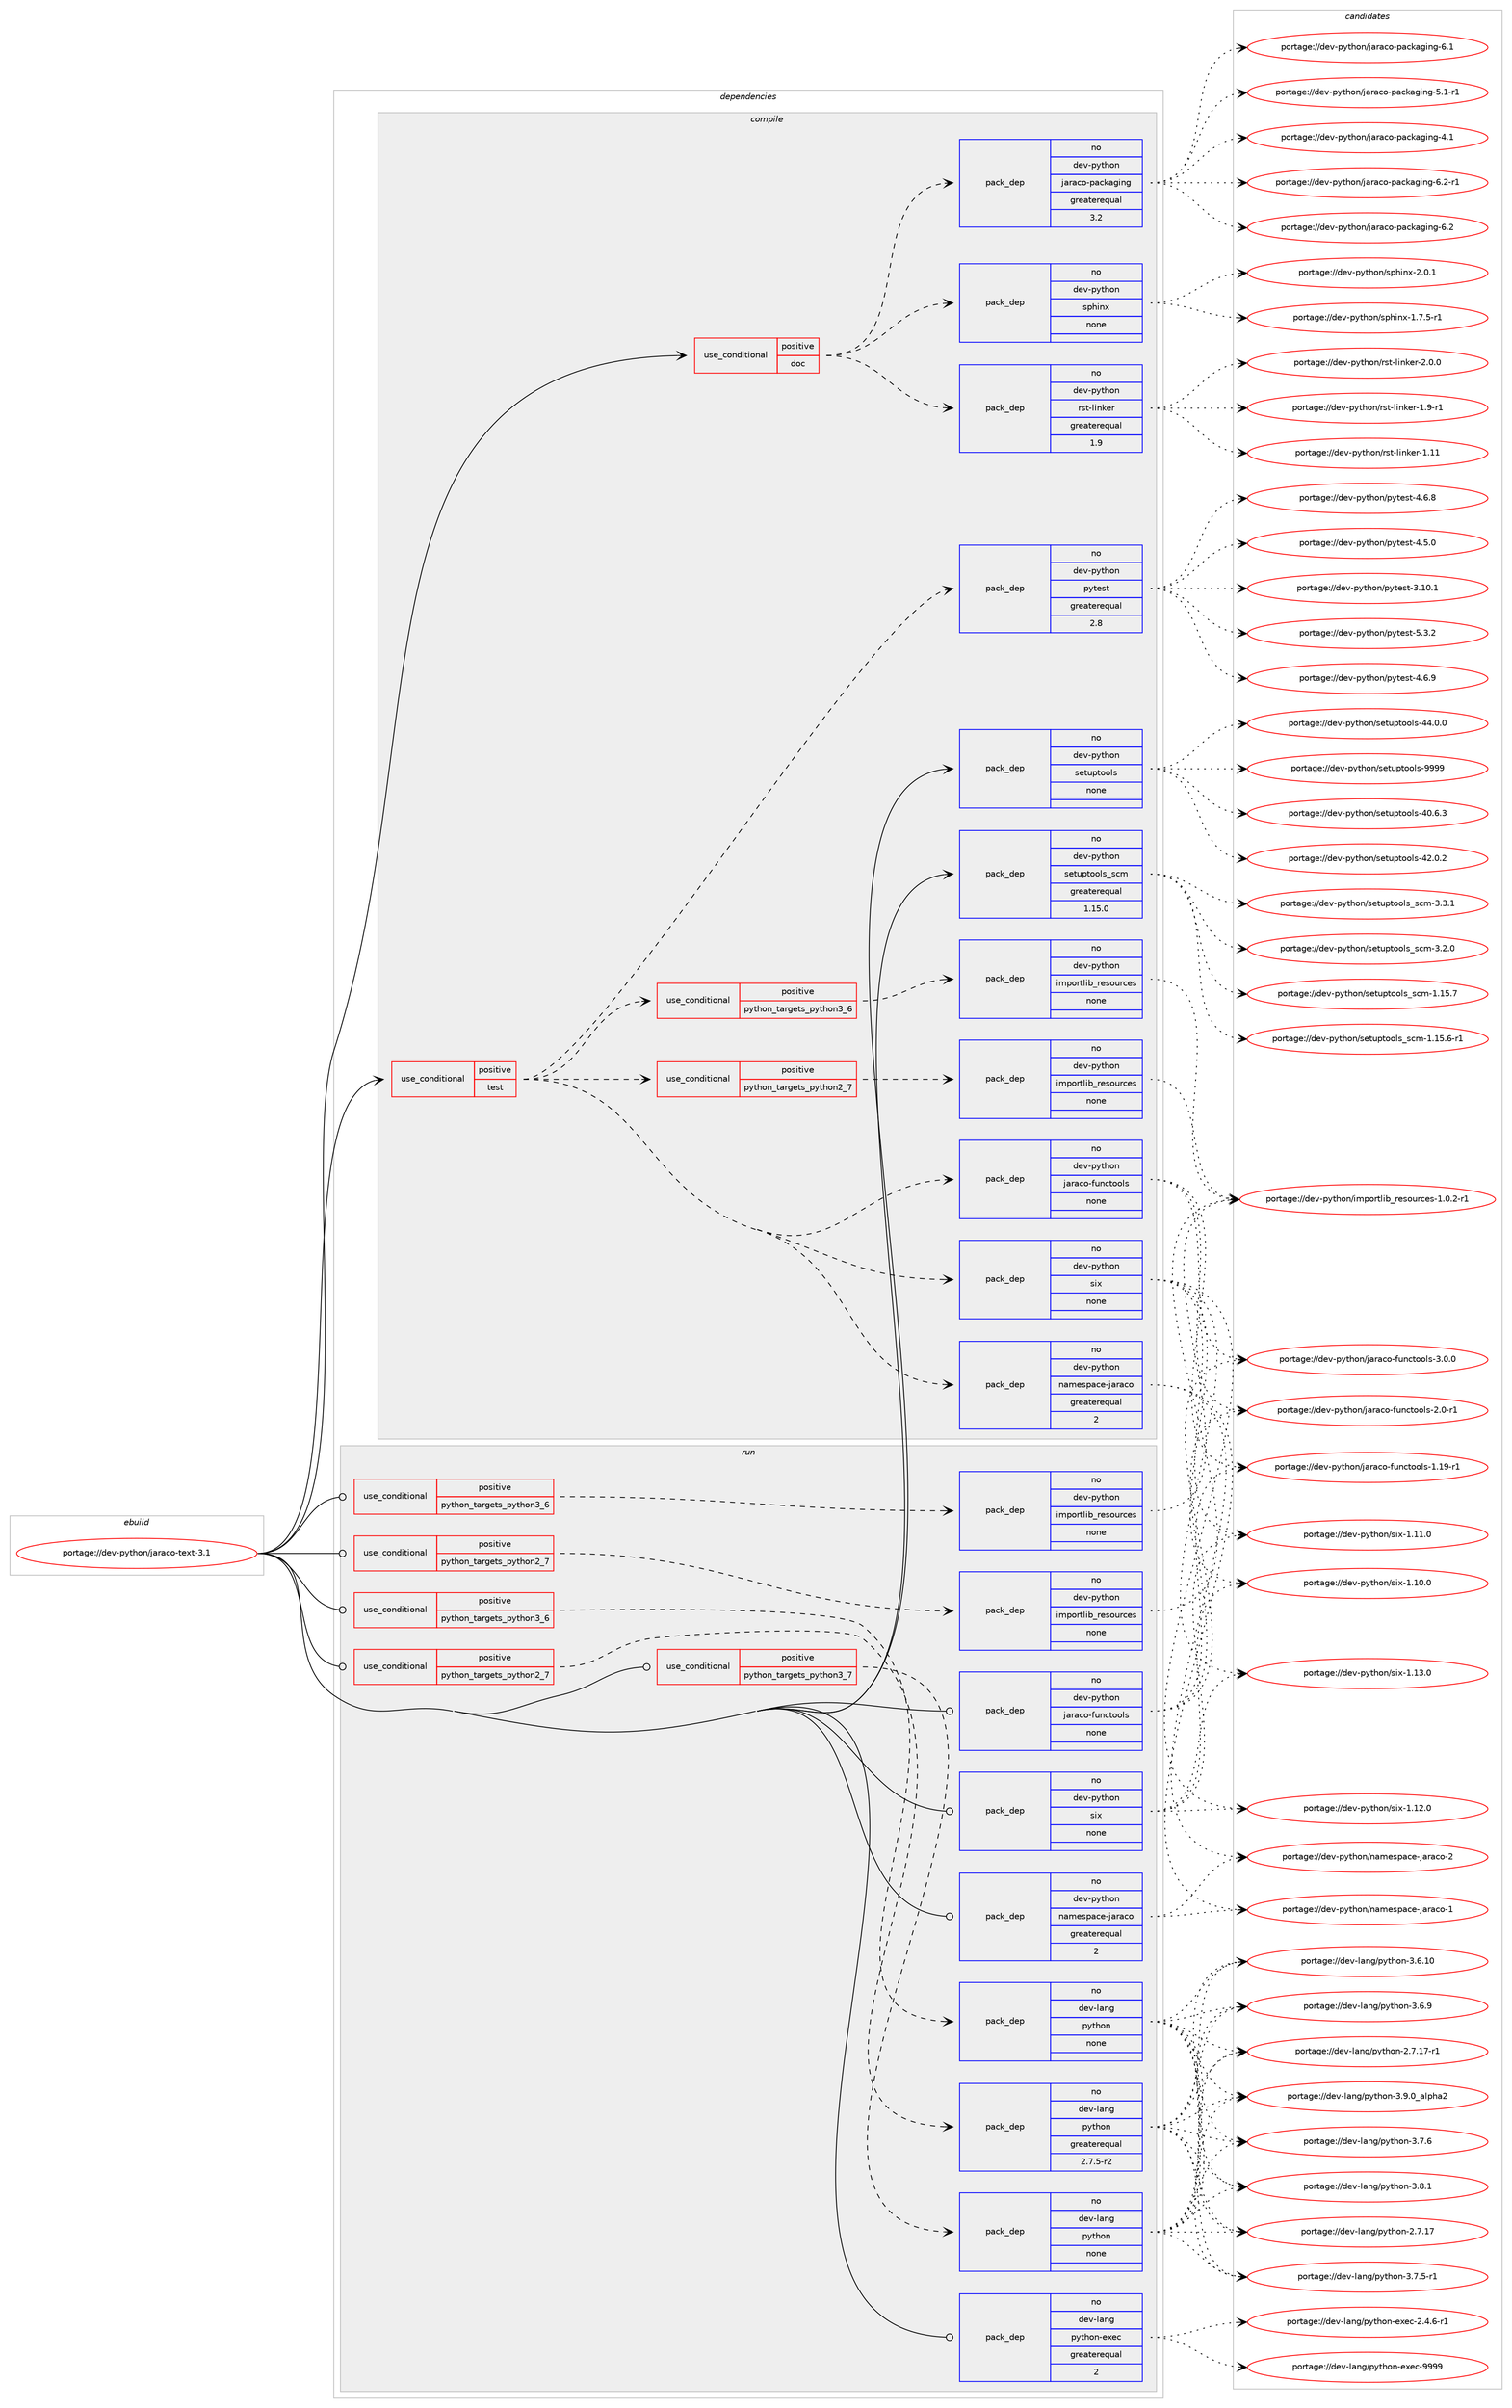 digraph prolog {

# *************
# Graph options
# *************

newrank=true;
concentrate=true;
compound=true;
graph [rankdir=LR,fontname=Helvetica,fontsize=10,ranksep=1.5];#, ranksep=2.5, nodesep=0.2];
edge  [arrowhead=vee];
node  [fontname=Helvetica,fontsize=10];

# **********
# The ebuild
# **********

subgraph cluster_leftcol {
color=gray;
rank=same;
label=<<i>ebuild</i>>;
id [label="portage://dev-python/jaraco-text-3.1", color=red, width=4, href="../dev-python/jaraco-text-3.1.svg"];
}

# ****************
# The dependencies
# ****************

subgraph cluster_midcol {
color=gray;
label=<<i>dependencies</i>>;
subgraph cluster_compile {
fillcolor="#eeeeee";
style=filled;
label=<<i>compile</i>>;
subgraph cond114119 {
dependency454374 [label=<<TABLE BORDER="0" CELLBORDER="1" CELLSPACING="0" CELLPADDING="4"><TR><TD ROWSPAN="3" CELLPADDING="10">use_conditional</TD></TR><TR><TD>positive</TD></TR><TR><TD>doc</TD></TR></TABLE>>, shape=none, color=red];
subgraph pack335272 {
dependency454375 [label=<<TABLE BORDER="0" CELLBORDER="1" CELLSPACING="0" CELLPADDING="4" WIDTH="220"><TR><TD ROWSPAN="6" CELLPADDING="30">pack_dep</TD></TR><TR><TD WIDTH="110">no</TD></TR><TR><TD>dev-python</TD></TR><TR><TD>jaraco-packaging</TD></TR><TR><TD>greaterequal</TD></TR><TR><TD>3.2</TD></TR></TABLE>>, shape=none, color=blue];
}
dependency454374:e -> dependency454375:w [weight=20,style="dashed",arrowhead="vee"];
subgraph pack335273 {
dependency454376 [label=<<TABLE BORDER="0" CELLBORDER="1" CELLSPACING="0" CELLPADDING="4" WIDTH="220"><TR><TD ROWSPAN="6" CELLPADDING="30">pack_dep</TD></TR><TR><TD WIDTH="110">no</TD></TR><TR><TD>dev-python</TD></TR><TR><TD>rst-linker</TD></TR><TR><TD>greaterequal</TD></TR><TR><TD>1.9</TD></TR></TABLE>>, shape=none, color=blue];
}
dependency454374:e -> dependency454376:w [weight=20,style="dashed",arrowhead="vee"];
subgraph pack335274 {
dependency454377 [label=<<TABLE BORDER="0" CELLBORDER="1" CELLSPACING="0" CELLPADDING="4" WIDTH="220"><TR><TD ROWSPAN="6" CELLPADDING="30">pack_dep</TD></TR><TR><TD WIDTH="110">no</TD></TR><TR><TD>dev-python</TD></TR><TR><TD>sphinx</TD></TR><TR><TD>none</TD></TR><TR><TD></TD></TR></TABLE>>, shape=none, color=blue];
}
dependency454374:e -> dependency454377:w [weight=20,style="dashed",arrowhead="vee"];
}
id:e -> dependency454374:w [weight=20,style="solid",arrowhead="vee"];
subgraph cond114120 {
dependency454378 [label=<<TABLE BORDER="0" CELLBORDER="1" CELLSPACING="0" CELLPADDING="4"><TR><TD ROWSPAN="3" CELLPADDING="10">use_conditional</TD></TR><TR><TD>positive</TD></TR><TR><TD>test</TD></TR></TABLE>>, shape=none, color=red];
subgraph pack335275 {
dependency454379 [label=<<TABLE BORDER="0" CELLBORDER="1" CELLSPACING="0" CELLPADDING="4" WIDTH="220"><TR><TD ROWSPAN="6" CELLPADDING="30">pack_dep</TD></TR><TR><TD WIDTH="110">no</TD></TR><TR><TD>dev-python</TD></TR><TR><TD>jaraco-functools</TD></TR><TR><TD>none</TD></TR><TR><TD></TD></TR></TABLE>>, shape=none, color=blue];
}
dependency454378:e -> dependency454379:w [weight=20,style="dashed",arrowhead="vee"];
subgraph pack335276 {
dependency454380 [label=<<TABLE BORDER="0" CELLBORDER="1" CELLSPACING="0" CELLPADDING="4" WIDTH="220"><TR><TD ROWSPAN="6" CELLPADDING="30">pack_dep</TD></TR><TR><TD WIDTH="110">no</TD></TR><TR><TD>dev-python</TD></TR><TR><TD>six</TD></TR><TR><TD>none</TD></TR><TR><TD></TD></TR></TABLE>>, shape=none, color=blue];
}
dependency454378:e -> dependency454380:w [weight=20,style="dashed",arrowhead="vee"];
subgraph pack335277 {
dependency454381 [label=<<TABLE BORDER="0" CELLBORDER="1" CELLSPACING="0" CELLPADDING="4" WIDTH="220"><TR><TD ROWSPAN="6" CELLPADDING="30">pack_dep</TD></TR><TR><TD WIDTH="110">no</TD></TR><TR><TD>dev-python</TD></TR><TR><TD>namespace-jaraco</TD></TR><TR><TD>greaterequal</TD></TR><TR><TD>2</TD></TR></TABLE>>, shape=none, color=blue];
}
dependency454378:e -> dependency454381:w [weight=20,style="dashed",arrowhead="vee"];
subgraph cond114121 {
dependency454382 [label=<<TABLE BORDER="0" CELLBORDER="1" CELLSPACING="0" CELLPADDING="4"><TR><TD ROWSPAN="3" CELLPADDING="10">use_conditional</TD></TR><TR><TD>positive</TD></TR><TR><TD>python_targets_python2_7</TD></TR></TABLE>>, shape=none, color=red];
subgraph pack335278 {
dependency454383 [label=<<TABLE BORDER="0" CELLBORDER="1" CELLSPACING="0" CELLPADDING="4" WIDTH="220"><TR><TD ROWSPAN="6" CELLPADDING="30">pack_dep</TD></TR><TR><TD WIDTH="110">no</TD></TR><TR><TD>dev-python</TD></TR><TR><TD>importlib_resources</TD></TR><TR><TD>none</TD></TR><TR><TD></TD></TR></TABLE>>, shape=none, color=blue];
}
dependency454382:e -> dependency454383:w [weight=20,style="dashed",arrowhead="vee"];
}
dependency454378:e -> dependency454382:w [weight=20,style="dashed",arrowhead="vee"];
subgraph cond114122 {
dependency454384 [label=<<TABLE BORDER="0" CELLBORDER="1" CELLSPACING="0" CELLPADDING="4"><TR><TD ROWSPAN="3" CELLPADDING="10">use_conditional</TD></TR><TR><TD>positive</TD></TR><TR><TD>python_targets_python3_6</TD></TR></TABLE>>, shape=none, color=red];
subgraph pack335279 {
dependency454385 [label=<<TABLE BORDER="0" CELLBORDER="1" CELLSPACING="0" CELLPADDING="4" WIDTH="220"><TR><TD ROWSPAN="6" CELLPADDING="30">pack_dep</TD></TR><TR><TD WIDTH="110">no</TD></TR><TR><TD>dev-python</TD></TR><TR><TD>importlib_resources</TD></TR><TR><TD>none</TD></TR><TR><TD></TD></TR></TABLE>>, shape=none, color=blue];
}
dependency454384:e -> dependency454385:w [weight=20,style="dashed",arrowhead="vee"];
}
dependency454378:e -> dependency454384:w [weight=20,style="dashed",arrowhead="vee"];
subgraph pack335280 {
dependency454386 [label=<<TABLE BORDER="0" CELLBORDER="1" CELLSPACING="0" CELLPADDING="4" WIDTH="220"><TR><TD ROWSPAN="6" CELLPADDING="30">pack_dep</TD></TR><TR><TD WIDTH="110">no</TD></TR><TR><TD>dev-python</TD></TR><TR><TD>pytest</TD></TR><TR><TD>greaterequal</TD></TR><TR><TD>2.8</TD></TR></TABLE>>, shape=none, color=blue];
}
dependency454378:e -> dependency454386:w [weight=20,style="dashed",arrowhead="vee"];
}
id:e -> dependency454378:w [weight=20,style="solid",arrowhead="vee"];
subgraph pack335281 {
dependency454387 [label=<<TABLE BORDER="0" CELLBORDER="1" CELLSPACING="0" CELLPADDING="4" WIDTH="220"><TR><TD ROWSPAN="6" CELLPADDING="30">pack_dep</TD></TR><TR><TD WIDTH="110">no</TD></TR><TR><TD>dev-python</TD></TR><TR><TD>setuptools</TD></TR><TR><TD>none</TD></TR><TR><TD></TD></TR></TABLE>>, shape=none, color=blue];
}
id:e -> dependency454387:w [weight=20,style="solid",arrowhead="vee"];
subgraph pack335282 {
dependency454388 [label=<<TABLE BORDER="0" CELLBORDER="1" CELLSPACING="0" CELLPADDING="4" WIDTH="220"><TR><TD ROWSPAN="6" CELLPADDING="30">pack_dep</TD></TR><TR><TD WIDTH="110">no</TD></TR><TR><TD>dev-python</TD></TR><TR><TD>setuptools_scm</TD></TR><TR><TD>greaterequal</TD></TR><TR><TD>1.15.0</TD></TR></TABLE>>, shape=none, color=blue];
}
id:e -> dependency454388:w [weight=20,style="solid",arrowhead="vee"];
}
subgraph cluster_compileandrun {
fillcolor="#eeeeee";
style=filled;
label=<<i>compile and run</i>>;
}
subgraph cluster_run {
fillcolor="#eeeeee";
style=filled;
label=<<i>run</i>>;
subgraph cond114123 {
dependency454389 [label=<<TABLE BORDER="0" CELLBORDER="1" CELLSPACING="0" CELLPADDING="4"><TR><TD ROWSPAN="3" CELLPADDING="10">use_conditional</TD></TR><TR><TD>positive</TD></TR><TR><TD>python_targets_python2_7</TD></TR></TABLE>>, shape=none, color=red];
subgraph pack335283 {
dependency454390 [label=<<TABLE BORDER="0" CELLBORDER="1" CELLSPACING="0" CELLPADDING="4" WIDTH="220"><TR><TD ROWSPAN="6" CELLPADDING="30">pack_dep</TD></TR><TR><TD WIDTH="110">no</TD></TR><TR><TD>dev-lang</TD></TR><TR><TD>python</TD></TR><TR><TD>greaterequal</TD></TR><TR><TD>2.7.5-r2</TD></TR></TABLE>>, shape=none, color=blue];
}
dependency454389:e -> dependency454390:w [weight=20,style="dashed",arrowhead="vee"];
}
id:e -> dependency454389:w [weight=20,style="solid",arrowhead="odot"];
subgraph cond114124 {
dependency454391 [label=<<TABLE BORDER="0" CELLBORDER="1" CELLSPACING="0" CELLPADDING="4"><TR><TD ROWSPAN="3" CELLPADDING="10">use_conditional</TD></TR><TR><TD>positive</TD></TR><TR><TD>python_targets_python2_7</TD></TR></TABLE>>, shape=none, color=red];
subgraph pack335284 {
dependency454392 [label=<<TABLE BORDER="0" CELLBORDER="1" CELLSPACING="0" CELLPADDING="4" WIDTH="220"><TR><TD ROWSPAN="6" CELLPADDING="30">pack_dep</TD></TR><TR><TD WIDTH="110">no</TD></TR><TR><TD>dev-python</TD></TR><TR><TD>importlib_resources</TD></TR><TR><TD>none</TD></TR><TR><TD></TD></TR></TABLE>>, shape=none, color=blue];
}
dependency454391:e -> dependency454392:w [weight=20,style="dashed",arrowhead="vee"];
}
id:e -> dependency454391:w [weight=20,style="solid",arrowhead="odot"];
subgraph cond114125 {
dependency454393 [label=<<TABLE BORDER="0" CELLBORDER="1" CELLSPACING="0" CELLPADDING="4"><TR><TD ROWSPAN="3" CELLPADDING="10">use_conditional</TD></TR><TR><TD>positive</TD></TR><TR><TD>python_targets_python3_6</TD></TR></TABLE>>, shape=none, color=red];
subgraph pack335285 {
dependency454394 [label=<<TABLE BORDER="0" CELLBORDER="1" CELLSPACING="0" CELLPADDING="4" WIDTH="220"><TR><TD ROWSPAN="6" CELLPADDING="30">pack_dep</TD></TR><TR><TD WIDTH="110">no</TD></TR><TR><TD>dev-lang</TD></TR><TR><TD>python</TD></TR><TR><TD>none</TD></TR><TR><TD></TD></TR></TABLE>>, shape=none, color=blue];
}
dependency454393:e -> dependency454394:w [weight=20,style="dashed",arrowhead="vee"];
}
id:e -> dependency454393:w [weight=20,style="solid",arrowhead="odot"];
subgraph cond114126 {
dependency454395 [label=<<TABLE BORDER="0" CELLBORDER="1" CELLSPACING="0" CELLPADDING="4"><TR><TD ROWSPAN="3" CELLPADDING="10">use_conditional</TD></TR><TR><TD>positive</TD></TR><TR><TD>python_targets_python3_6</TD></TR></TABLE>>, shape=none, color=red];
subgraph pack335286 {
dependency454396 [label=<<TABLE BORDER="0" CELLBORDER="1" CELLSPACING="0" CELLPADDING="4" WIDTH="220"><TR><TD ROWSPAN="6" CELLPADDING="30">pack_dep</TD></TR><TR><TD WIDTH="110">no</TD></TR><TR><TD>dev-python</TD></TR><TR><TD>importlib_resources</TD></TR><TR><TD>none</TD></TR><TR><TD></TD></TR></TABLE>>, shape=none, color=blue];
}
dependency454395:e -> dependency454396:w [weight=20,style="dashed",arrowhead="vee"];
}
id:e -> dependency454395:w [weight=20,style="solid",arrowhead="odot"];
subgraph cond114127 {
dependency454397 [label=<<TABLE BORDER="0" CELLBORDER="1" CELLSPACING="0" CELLPADDING="4"><TR><TD ROWSPAN="3" CELLPADDING="10">use_conditional</TD></TR><TR><TD>positive</TD></TR><TR><TD>python_targets_python3_7</TD></TR></TABLE>>, shape=none, color=red];
subgraph pack335287 {
dependency454398 [label=<<TABLE BORDER="0" CELLBORDER="1" CELLSPACING="0" CELLPADDING="4" WIDTH="220"><TR><TD ROWSPAN="6" CELLPADDING="30">pack_dep</TD></TR><TR><TD WIDTH="110">no</TD></TR><TR><TD>dev-lang</TD></TR><TR><TD>python</TD></TR><TR><TD>none</TD></TR><TR><TD></TD></TR></TABLE>>, shape=none, color=blue];
}
dependency454397:e -> dependency454398:w [weight=20,style="dashed",arrowhead="vee"];
}
id:e -> dependency454397:w [weight=20,style="solid",arrowhead="odot"];
subgraph pack335288 {
dependency454399 [label=<<TABLE BORDER="0" CELLBORDER="1" CELLSPACING="0" CELLPADDING="4" WIDTH="220"><TR><TD ROWSPAN="6" CELLPADDING="30">pack_dep</TD></TR><TR><TD WIDTH="110">no</TD></TR><TR><TD>dev-lang</TD></TR><TR><TD>python-exec</TD></TR><TR><TD>greaterequal</TD></TR><TR><TD>2</TD></TR></TABLE>>, shape=none, color=blue];
}
id:e -> dependency454399:w [weight=20,style="solid",arrowhead="odot"];
subgraph pack335289 {
dependency454400 [label=<<TABLE BORDER="0" CELLBORDER="1" CELLSPACING="0" CELLPADDING="4" WIDTH="220"><TR><TD ROWSPAN="6" CELLPADDING="30">pack_dep</TD></TR><TR><TD WIDTH="110">no</TD></TR><TR><TD>dev-python</TD></TR><TR><TD>jaraco-functools</TD></TR><TR><TD>none</TD></TR><TR><TD></TD></TR></TABLE>>, shape=none, color=blue];
}
id:e -> dependency454400:w [weight=20,style="solid",arrowhead="odot"];
subgraph pack335290 {
dependency454401 [label=<<TABLE BORDER="0" CELLBORDER="1" CELLSPACING="0" CELLPADDING="4" WIDTH="220"><TR><TD ROWSPAN="6" CELLPADDING="30">pack_dep</TD></TR><TR><TD WIDTH="110">no</TD></TR><TR><TD>dev-python</TD></TR><TR><TD>namespace-jaraco</TD></TR><TR><TD>greaterequal</TD></TR><TR><TD>2</TD></TR></TABLE>>, shape=none, color=blue];
}
id:e -> dependency454401:w [weight=20,style="solid",arrowhead="odot"];
subgraph pack335291 {
dependency454402 [label=<<TABLE BORDER="0" CELLBORDER="1" CELLSPACING="0" CELLPADDING="4" WIDTH="220"><TR><TD ROWSPAN="6" CELLPADDING="30">pack_dep</TD></TR><TR><TD WIDTH="110">no</TD></TR><TR><TD>dev-python</TD></TR><TR><TD>six</TD></TR><TR><TD>none</TD></TR><TR><TD></TD></TR></TABLE>>, shape=none, color=blue];
}
id:e -> dependency454402:w [weight=20,style="solid",arrowhead="odot"];
}
}

# **************
# The candidates
# **************

subgraph cluster_choices {
rank=same;
color=gray;
label=<<i>candidates</i>>;

subgraph choice335272 {
color=black;
nodesep=1;
choice100101118451121211161041111104710697114979911145112979910797103105110103455446504511449 [label="portage://dev-python/jaraco-packaging-6.2-r1", color=red, width=4,href="../dev-python/jaraco-packaging-6.2-r1.svg"];
choice10010111845112121116104111110471069711497991114511297991079710310511010345544650 [label="portage://dev-python/jaraco-packaging-6.2", color=red, width=4,href="../dev-python/jaraco-packaging-6.2.svg"];
choice10010111845112121116104111110471069711497991114511297991079710310511010345544649 [label="portage://dev-python/jaraco-packaging-6.1", color=red, width=4,href="../dev-python/jaraco-packaging-6.1.svg"];
choice100101118451121211161041111104710697114979911145112979910797103105110103455346494511449 [label="portage://dev-python/jaraco-packaging-5.1-r1", color=red, width=4,href="../dev-python/jaraco-packaging-5.1-r1.svg"];
choice10010111845112121116104111110471069711497991114511297991079710310511010345524649 [label="portage://dev-python/jaraco-packaging-4.1", color=red, width=4,href="../dev-python/jaraco-packaging-4.1.svg"];
dependency454375:e -> choice100101118451121211161041111104710697114979911145112979910797103105110103455446504511449:w [style=dotted,weight="100"];
dependency454375:e -> choice10010111845112121116104111110471069711497991114511297991079710310511010345544650:w [style=dotted,weight="100"];
dependency454375:e -> choice10010111845112121116104111110471069711497991114511297991079710310511010345544649:w [style=dotted,weight="100"];
dependency454375:e -> choice100101118451121211161041111104710697114979911145112979910797103105110103455346494511449:w [style=dotted,weight="100"];
dependency454375:e -> choice10010111845112121116104111110471069711497991114511297991079710310511010345524649:w [style=dotted,weight="100"];
}
subgraph choice335273 {
color=black;
nodesep=1;
choice100101118451121211161041111104711411511645108105110107101114455046484648 [label="portage://dev-python/rst-linker-2.0.0", color=red, width=4,href="../dev-python/rst-linker-2.0.0.svg"];
choice100101118451121211161041111104711411511645108105110107101114454946574511449 [label="portage://dev-python/rst-linker-1.9-r1", color=red, width=4,href="../dev-python/rst-linker-1.9-r1.svg"];
choice1001011184511212111610411111047114115116451081051101071011144549464949 [label="portage://dev-python/rst-linker-1.11", color=red, width=4,href="../dev-python/rst-linker-1.11.svg"];
dependency454376:e -> choice100101118451121211161041111104711411511645108105110107101114455046484648:w [style=dotted,weight="100"];
dependency454376:e -> choice100101118451121211161041111104711411511645108105110107101114454946574511449:w [style=dotted,weight="100"];
dependency454376:e -> choice1001011184511212111610411111047114115116451081051101071011144549464949:w [style=dotted,weight="100"];
}
subgraph choice335274 {
color=black;
nodesep=1;
choice1001011184511212111610411111047115112104105110120455046484649 [label="portage://dev-python/sphinx-2.0.1", color=red, width=4,href="../dev-python/sphinx-2.0.1.svg"];
choice10010111845112121116104111110471151121041051101204549465546534511449 [label="portage://dev-python/sphinx-1.7.5-r1", color=red, width=4,href="../dev-python/sphinx-1.7.5-r1.svg"];
dependency454377:e -> choice1001011184511212111610411111047115112104105110120455046484649:w [style=dotted,weight="100"];
dependency454377:e -> choice10010111845112121116104111110471151121041051101204549465546534511449:w [style=dotted,weight="100"];
}
subgraph choice335275 {
color=black;
nodesep=1;
choice10010111845112121116104111110471069711497991114510211711099116111111108115455146484648 [label="portage://dev-python/jaraco-functools-3.0.0", color=red, width=4,href="../dev-python/jaraco-functools-3.0.0.svg"];
choice10010111845112121116104111110471069711497991114510211711099116111111108115455046484511449 [label="portage://dev-python/jaraco-functools-2.0-r1", color=red, width=4,href="../dev-python/jaraco-functools-2.0-r1.svg"];
choice1001011184511212111610411111047106971149799111451021171109911611111110811545494649574511449 [label="portage://dev-python/jaraco-functools-1.19-r1", color=red, width=4,href="../dev-python/jaraco-functools-1.19-r1.svg"];
dependency454379:e -> choice10010111845112121116104111110471069711497991114510211711099116111111108115455146484648:w [style=dotted,weight="100"];
dependency454379:e -> choice10010111845112121116104111110471069711497991114510211711099116111111108115455046484511449:w [style=dotted,weight="100"];
dependency454379:e -> choice1001011184511212111610411111047106971149799111451021171109911611111110811545494649574511449:w [style=dotted,weight="100"];
}
subgraph choice335276 {
color=black;
nodesep=1;
choice100101118451121211161041111104711510512045494649514648 [label="portage://dev-python/six-1.13.0", color=red, width=4,href="../dev-python/six-1.13.0.svg"];
choice100101118451121211161041111104711510512045494649504648 [label="portage://dev-python/six-1.12.0", color=red, width=4,href="../dev-python/six-1.12.0.svg"];
choice100101118451121211161041111104711510512045494649494648 [label="portage://dev-python/six-1.11.0", color=red, width=4,href="../dev-python/six-1.11.0.svg"];
choice100101118451121211161041111104711510512045494649484648 [label="portage://dev-python/six-1.10.0", color=red, width=4,href="../dev-python/six-1.10.0.svg"];
dependency454380:e -> choice100101118451121211161041111104711510512045494649514648:w [style=dotted,weight="100"];
dependency454380:e -> choice100101118451121211161041111104711510512045494649504648:w [style=dotted,weight="100"];
dependency454380:e -> choice100101118451121211161041111104711510512045494649494648:w [style=dotted,weight="100"];
dependency454380:e -> choice100101118451121211161041111104711510512045494649484648:w [style=dotted,weight="100"];
}
subgraph choice335277 {
color=black;
nodesep=1;
choice1001011184511212111610411111047110971091011151129799101451069711497991114550 [label="portage://dev-python/namespace-jaraco-2", color=red, width=4,href="../dev-python/namespace-jaraco-2.svg"];
choice1001011184511212111610411111047110971091011151129799101451069711497991114549 [label="portage://dev-python/namespace-jaraco-1", color=red, width=4,href="../dev-python/namespace-jaraco-1.svg"];
dependency454381:e -> choice1001011184511212111610411111047110971091011151129799101451069711497991114550:w [style=dotted,weight="100"];
dependency454381:e -> choice1001011184511212111610411111047110971091011151129799101451069711497991114549:w [style=dotted,weight="100"];
}
subgraph choice335278 {
color=black;
nodesep=1;
choice10010111845112121116104111110471051091121111141161081059895114101115111117114991011154549464846504511449 [label="portage://dev-python/importlib_resources-1.0.2-r1", color=red, width=4,href="../dev-python/importlib_resources-1.0.2-r1.svg"];
dependency454383:e -> choice10010111845112121116104111110471051091121111141161081059895114101115111117114991011154549464846504511449:w [style=dotted,weight="100"];
}
subgraph choice335279 {
color=black;
nodesep=1;
choice10010111845112121116104111110471051091121111141161081059895114101115111117114991011154549464846504511449 [label="portage://dev-python/importlib_resources-1.0.2-r1", color=red, width=4,href="../dev-python/importlib_resources-1.0.2-r1.svg"];
dependency454385:e -> choice10010111845112121116104111110471051091121111141161081059895114101115111117114991011154549464846504511449:w [style=dotted,weight="100"];
}
subgraph choice335280 {
color=black;
nodesep=1;
choice1001011184511212111610411111047112121116101115116455346514650 [label="portage://dev-python/pytest-5.3.2", color=red, width=4,href="../dev-python/pytest-5.3.2.svg"];
choice1001011184511212111610411111047112121116101115116455246544657 [label="portage://dev-python/pytest-4.6.9", color=red, width=4,href="../dev-python/pytest-4.6.9.svg"];
choice1001011184511212111610411111047112121116101115116455246544656 [label="portage://dev-python/pytest-4.6.8", color=red, width=4,href="../dev-python/pytest-4.6.8.svg"];
choice1001011184511212111610411111047112121116101115116455246534648 [label="portage://dev-python/pytest-4.5.0", color=red, width=4,href="../dev-python/pytest-4.5.0.svg"];
choice100101118451121211161041111104711212111610111511645514649484649 [label="portage://dev-python/pytest-3.10.1", color=red, width=4,href="../dev-python/pytest-3.10.1.svg"];
dependency454386:e -> choice1001011184511212111610411111047112121116101115116455346514650:w [style=dotted,weight="100"];
dependency454386:e -> choice1001011184511212111610411111047112121116101115116455246544657:w [style=dotted,weight="100"];
dependency454386:e -> choice1001011184511212111610411111047112121116101115116455246544656:w [style=dotted,weight="100"];
dependency454386:e -> choice1001011184511212111610411111047112121116101115116455246534648:w [style=dotted,weight="100"];
dependency454386:e -> choice100101118451121211161041111104711212111610111511645514649484649:w [style=dotted,weight="100"];
}
subgraph choice335281 {
color=black;
nodesep=1;
choice10010111845112121116104111110471151011161171121161111111081154557575757 [label="portage://dev-python/setuptools-9999", color=red, width=4,href="../dev-python/setuptools-9999.svg"];
choice100101118451121211161041111104711510111611711211611111110811545525246484648 [label="portage://dev-python/setuptools-44.0.0", color=red, width=4,href="../dev-python/setuptools-44.0.0.svg"];
choice100101118451121211161041111104711510111611711211611111110811545525046484650 [label="portage://dev-python/setuptools-42.0.2", color=red, width=4,href="../dev-python/setuptools-42.0.2.svg"];
choice100101118451121211161041111104711510111611711211611111110811545524846544651 [label="portage://dev-python/setuptools-40.6.3", color=red, width=4,href="../dev-python/setuptools-40.6.3.svg"];
dependency454387:e -> choice10010111845112121116104111110471151011161171121161111111081154557575757:w [style=dotted,weight="100"];
dependency454387:e -> choice100101118451121211161041111104711510111611711211611111110811545525246484648:w [style=dotted,weight="100"];
dependency454387:e -> choice100101118451121211161041111104711510111611711211611111110811545525046484650:w [style=dotted,weight="100"];
dependency454387:e -> choice100101118451121211161041111104711510111611711211611111110811545524846544651:w [style=dotted,weight="100"];
}
subgraph choice335282 {
color=black;
nodesep=1;
choice10010111845112121116104111110471151011161171121161111111081159511599109455146514649 [label="portage://dev-python/setuptools_scm-3.3.1", color=red, width=4,href="../dev-python/setuptools_scm-3.3.1.svg"];
choice10010111845112121116104111110471151011161171121161111111081159511599109455146504648 [label="portage://dev-python/setuptools_scm-3.2.0", color=red, width=4,href="../dev-python/setuptools_scm-3.2.0.svg"];
choice1001011184511212111610411111047115101116117112116111111108115951159910945494649534655 [label="portage://dev-python/setuptools_scm-1.15.7", color=red, width=4,href="../dev-python/setuptools_scm-1.15.7.svg"];
choice10010111845112121116104111110471151011161171121161111111081159511599109454946495346544511449 [label="portage://dev-python/setuptools_scm-1.15.6-r1", color=red, width=4,href="../dev-python/setuptools_scm-1.15.6-r1.svg"];
dependency454388:e -> choice10010111845112121116104111110471151011161171121161111111081159511599109455146514649:w [style=dotted,weight="100"];
dependency454388:e -> choice10010111845112121116104111110471151011161171121161111111081159511599109455146504648:w [style=dotted,weight="100"];
dependency454388:e -> choice1001011184511212111610411111047115101116117112116111111108115951159910945494649534655:w [style=dotted,weight="100"];
dependency454388:e -> choice10010111845112121116104111110471151011161171121161111111081159511599109454946495346544511449:w [style=dotted,weight="100"];
}
subgraph choice335283 {
color=black;
nodesep=1;
choice10010111845108971101034711212111610411111045514657464895971081121049750 [label="portage://dev-lang/python-3.9.0_alpha2", color=red, width=4,href="../dev-lang/python-3.9.0_alpha2.svg"];
choice100101118451089711010347112121116104111110455146564649 [label="portage://dev-lang/python-3.8.1", color=red, width=4,href="../dev-lang/python-3.8.1.svg"];
choice100101118451089711010347112121116104111110455146554654 [label="portage://dev-lang/python-3.7.6", color=red, width=4,href="../dev-lang/python-3.7.6.svg"];
choice1001011184510897110103471121211161041111104551465546534511449 [label="portage://dev-lang/python-3.7.5-r1", color=red, width=4,href="../dev-lang/python-3.7.5-r1.svg"];
choice100101118451089711010347112121116104111110455146544657 [label="portage://dev-lang/python-3.6.9", color=red, width=4,href="../dev-lang/python-3.6.9.svg"];
choice10010111845108971101034711212111610411111045514654464948 [label="portage://dev-lang/python-3.6.10", color=red, width=4,href="../dev-lang/python-3.6.10.svg"];
choice100101118451089711010347112121116104111110455046554649554511449 [label="portage://dev-lang/python-2.7.17-r1", color=red, width=4,href="../dev-lang/python-2.7.17-r1.svg"];
choice10010111845108971101034711212111610411111045504655464955 [label="portage://dev-lang/python-2.7.17", color=red, width=4,href="../dev-lang/python-2.7.17.svg"];
dependency454390:e -> choice10010111845108971101034711212111610411111045514657464895971081121049750:w [style=dotted,weight="100"];
dependency454390:e -> choice100101118451089711010347112121116104111110455146564649:w [style=dotted,weight="100"];
dependency454390:e -> choice100101118451089711010347112121116104111110455146554654:w [style=dotted,weight="100"];
dependency454390:e -> choice1001011184510897110103471121211161041111104551465546534511449:w [style=dotted,weight="100"];
dependency454390:e -> choice100101118451089711010347112121116104111110455146544657:w [style=dotted,weight="100"];
dependency454390:e -> choice10010111845108971101034711212111610411111045514654464948:w [style=dotted,weight="100"];
dependency454390:e -> choice100101118451089711010347112121116104111110455046554649554511449:w [style=dotted,weight="100"];
dependency454390:e -> choice10010111845108971101034711212111610411111045504655464955:w [style=dotted,weight="100"];
}
subgraph choice335284 {
color=black;
nodesep=1;
choice10010111845112121116104111110471051091121111141161081059895114101115111117114991011154549464846504511449 [label="portage://dev-python/importlib_resources-1.0.2-r1", color=red, width=4,href="../dev-python/importlib_resources-1.0.2-r1.svg"];
dependency454392:e -> choice10010111845112121116104111110471051091121111141161081059895114101115111117114991011154549464846504511449:w [style=dotted,weight="100"];
}
subgraph choice335285 {
color=black;
nodesep=1;
choice10010111845108971101034711212111610411111045514657464895971081121049750 [label="portage://dev-lang/python-3.9.0_alpha2", color=red, width=4,href="../dev-lang/python-3.9.0_alpha2.svg"];
choice100101118451089711010347112121116104111110455146564649 [label="portage://dev-lang/python-3.8.1", color=red, width=4,href="../dev-lang/python-3.8.1.svg"];
choice100101118451089711010347112121116104111110455146554654 [label="portage://dev-lang/python-3.7.6", color=red, width=4,href="../dev-lang/python-3.7.6.svg"];
choice1001011184510897110103471121211161041111104551465546534511449 [label="portage://dev-lang/python-3.7.5-r1", color=red, width=4,href="../dev-lang/python-3.7.5-r1.svg"];
choice100101118451089711010347112121116104111110455146544657 [label="portage://dev-lang/python-3.6.9", color=red, width=4,href="../dev-lang/python-3.6.9.svg"];
choice10010111845108971101034711212111610411111045514654464948 [label="portage://dev-lang/python-3.6.10", color=red, width=4,href="../dev-lang/python-3.6.10.svg"];
choice100101118451089711010347112121116104111110455046554649554511449 [label="portage://dev-lang/python-2.7.17-r1", color=red, width=4,href="../dev-lang/python-2.7.17-r1.svg"];
choice10010111845108971101034711212111610411111045504655464955 [label="portage://dev-lang/python-2.7.17", color=red, width=4,href="../dev-lang/python-2.7.17.svg"];
dependency454394:e -> choice10010111845108971101034711212111610411111045514657464895971081121049750:w [style=dotted,weight="100"];
dependency454394:e -> choice100101118451089711010347112121116104111110455146564649:w [style=dotted,weight="100"];
dependency454394:e -> choice100101118451089711010347112121116104111110455146554654:w [style=dotted,weight="100"];
dependency454394:e -> choice1001011184510897110103471121211161041111104551465546534511449:w [style=dotted,weight="100"];
dependency454394:e -> choice100101118451089711010347112121116104111110455146544657:w [style=dotted,weight="100"];
dependency454394:e -> choice10010111845108971101034711212111610411111045514654464948:w [style=dotted,weight="100"];
dependency454394:e -> choice100101118451089711010347112121116104111110455046554649554511449:w [style=dotted,weight="100"];
dependency454394:e -> choice10010111845108971101034711212111610411111045504655464955:w [style=dotted,weight="100"];
}
subgraph choice335286 {
color=black;
nodesep=1;
choice10010111845112121116104111110471051091121111141161081059895114101115111117114991011154549464846504511449 [label="portage://dev-python/importlib_resources-1.0.2-r1", color=red, width=4,href="../dev-python/importlib_resources-1.0.2-r1.svg"];
dependency454396:e -> choice10010111845112121116104111110471051091121111141161081059895114101115111117114991011154549464846504511449:w [style=dotted,weight="100"];
}
subgraph choice335287 {
color=black;
nodesep=1;
choice10010111845108971101034711212111610411111045514657464895971081121049750 [label="portage://dev-lang/python-3.9.0_alpha2", color=red, width=4,href="../dev-lang/python-3.9.0_alpha2.svg"];
choice100101118451089711010347112121116104111110455146564649 [label="portage://dev-lang/python-3.8.1", color=red, width=4,href="../dev-lang/python-3.8.1.svg"];
choice100101118451089711010347112121116104111110455146554654 [label="portage://dev-lang/python-3.7.6", color=red, width=4,href="../dev-lang/python-3.7.6.svg"];
choice1001011184510897110103471121211161041111104551465546534511449 [label="portage://dev-lang/python-3.7.5-r1", color=red, width=4,href="../dev-lang/python-3.7.5-r1.svg"];
choice100101118451089711010347112121116104111110455146544657 [label="portage://dev-lang/python-3.6.9", color=red, width=4,href="../dev-lang/python-3.6.9.svg"];
choice10010111845108971101034711212111610411111045514654464948 [label="portage://dev-lang/python-3.6.10", color=red, width=4,href="../dev-lang/python-3.6.10.svg"];
choice100101118451089711010347112121116104111110455046554649554511449 [label="portage://dev-lang/python-2.7.17-r1", color=red, width=4,href="../dev-lang/python-2.7.17-r1.svg"];
choice10010111845108971101034711212111610411111045504655464955 [label="portage://dev-lang/python-2.7.17", color=red, width=4,href="../dev-lang/python-2.7.17.svg"];
dependency454398:e -> choice10010111845108971101034711212111610411111045514657464895971081121049750:w [style=dotted,weight="100"];
dependency454398:e -> choice100101118451089711010347112121116104111110455146564649:w [style=dotted,weight="100"];
dependency454398:e -> choice100101118451089711010347112121116104111110455146554654:w [style=dotted,weight="100"];
dependency454398:e -> choice1001011184510897110103471121211161041111104551465546534511449:w [style=dotted,weight="100"];
dependency454398:e -> choice100101118451089711010347112121116104111110455146544657:w [style=dotted,weight="100"];
dependency454398:e -> choice10010111845108971101034711212111610411111045514654464948:w [style=dotted,weight="100"];
dependency454398:e -> choice100101118451089711010347112121116104111110455046554649554511449:w [style=dotted,weight="100"];
dependency454398:e -> choice10010111845108971101034711212111610411111045504655464955:w [style=dotted,weight="100"];
}
subgraph choice335288 {
color=black;
nodesep=1;
choice10010111845108971101034711212111610411111045101120101994557575757 [label="portage://dev-lang/python-exec-9999", color=red, width=4,href="../dev-lang/python-exec-9999.svg"];
choice10010111845108971101034711212111610411111045101120101994550465246544511449 [label="portage://dev-lang/python-exec-2.4.6-r1", color=red, width=4,href="../dev-lang/python-exec-2.4.6-r1.svg"];
dependency454399:e -> choice10010111845108971101034711212111610411111045101120101994557575757:w [style=dotted,weight="100"];
dependency454399:e -> choice10010111845108971101034711212111610411111045101120101994550465246544511449:w [style=dotted,weight="100"];
}
subgraph choice335289 {
color=black;
nodesep=1;
choice10010111845112121116104111110471069711497991114510211711099116111111108115455146484648 [label="portage://dev-python/jaraco-functools-3.0.0", color=red, width=4,href="../dev-python/jaraco-functools-3.0.0.svg"];
choice10010111845112121116104111110471069711497991114510211711099116111111108115455046484511449 [label="portage://dev-python/jaraco-functools-2.0-r1", color=red, width=4,href="../dev-python/jaraco-functools-2.0-r1.svg"];
choice1001011184511212111610411111047106971149799111451021171109911611111110811545494649574511449 [label="portage://dev-python/jaraco-functools-1.19-r1", color=red, width=4,href="../dev-python/jaraco-functools-1.19-r1.svg"];
dependency454400:e -> choice10010111845112121116104111110471069711497991114510211711099116111111108115455146484648:w [style=dotted,weight="100"];
dependency454400:e -> choice10010111845112121116104111110471069711497991114510211711099116111111108115455046484511449:w [style=dotted,weight="100"];
dependency454400:e -> choice1001011184511212111610411111047106971149799111451021171109911611111110811545494649574511449:w [style=dotted,weight="100"];
}
subgraph choice335290 {
color=black;
nodesep=1;
choice1001011184511212111610411111047110971091011151129799101451069711497991114550 [label="portage://dev-python/namespace-jaraco-2", color=red, width=4,href="../dev-python/namespace-jaraco-2.svg"];
choice1001011184511212111610411111047110971091011151129799101451069711497991114549 [label="portage://dev-python/namespace-jaraco-1", color=red, width=4,href="../dev-python/namespace-jaraco-1.svg"];
dependency454401:e -> choice1001011184511212111610411111047110971091011151129799101451069711497991114550:w [style=dotted,weight="100"];
dependency454401:e -> choice1001011184511212111610411111047110971091011151129799101451069711497991114549:w [style=dotted,weight="100"];
}
subgraph choice335291 {
color=black;
nodesep=1;
choice100101118451121211161041111104711510512045494649514648 [label="portage://dev-python/six-1.13.0", color=red, width=4,href="../dev-python/six-1.13.0.svg"];
choice100101118451121211161041111104711510512045494649504648 [label="portage://dev-python/six-1.12.0", color=red, width=4,href="../dev-python/six-1.12.0.svg"];
choice100101118451121211161041111104711510512045494649494648 [label="portage://dev-python/six-1.11.0", color=red, width=4,href="../dev-python/six-1.11.0.svg"];
choice100101118451121211161041111104711510512045494649484648 [label="portage://dev-python/six-1.10.0", color=red, width=4,href="../dev-python/six-1.10.0.svg"];
dependency454402:e -> choice100101118451121211161041111104711510512045494649514648:w [style=dotted,weight="100"];
dependency454402:e -> choice100101118451121211161041111104711510512045494649504648:w [style=dotted,weight="100"];
dependency454402:e -> choice100101118451121211161041111104711510512045494649494648:w [style=dotted,weight="100"];
dependency454402:e -> choice100101118451121211161041111104711510512045494649484648:w [style=dotted,weight="100"];
}
}

}
